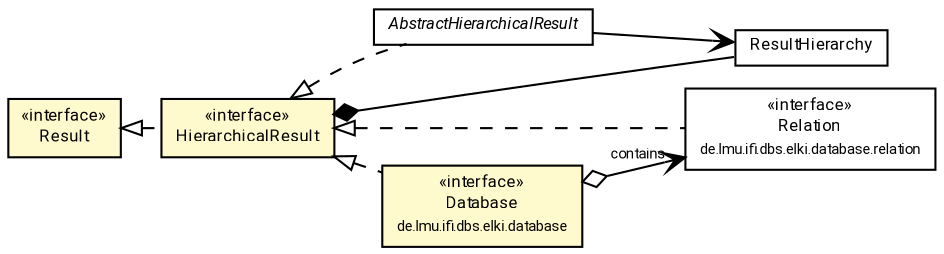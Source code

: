#!/usr/local/bin/dot
#
# Class diagram 
# Generated by UMLGraph version R5_7_2-60-g0e99a6 (http://www.spinellis.gr/umlgraph/)
#

digraph G {
	graph [fontnames="svg"]
	edge [fontname="Roboto",fontsize=7,labelfontname="Roboto",labelfontsize=7,color="black"];
	node [fontname="Roboto",fontcolor="black",fontsize=8,shape=plaintext,margin=0,width=0,height=0];
	nodesep=0.15;
	ranksep=0.25;
	rankdir=LR;
	// de.lmu.ifi.dbs.elki.result.Result
	c5029770 [label=<<table title="de.lmu.ifi.dbs.elki.result.Result" border="0" cellborder="1" cellspacing="0" cellpadding="2" bgcolor="LemonChiffon" href="Result.html" target="_parent">
		<tr><td><table border="0" cellspacing="0" cellpadding="1">
		<tr><td align="center" balign="center"> &#171;interface&#187; </td></tr>
		<tr><td align="center" balign="center"> <font face="Roboto">Result</font> </td></tr>
		</table></td></tr>
		</table>>, URL="Result.html"];
	// de.lmu.ifi.dbs.elki.result.AbstractHierarchicalResult
	c5029771 [label=<<table title="de.lmu.ifi.dbs.elki.result.AbstractHierarchicalResult" border="0" cellborder="1" cellspacing="0" cellpadding="2" href="AbstractHierarchicalResult.html" target="_parent">
		<tr><td><table border="0" cellspacing="0" cellpadding="1">
		<tr><td align="center" balign="center"> <font face="Roboto"><i>AbstractHierarchicalResult</i></font> </td></tr>
		</table></td></tr>
		</table>>, URL="AbstractHierarchicalResult.html"];
	// de.lmu.ifi.dbs.elki.result.HierarchicalResult
	c5029772 [label=<<table title="de.lmu.ifi.dbs.elki.result.HierarchicalResult" border="0" cellborder="1" cellspacing="0" cellpadding="2" bgcolor="lemonChiffon" href="HierarchicalResult.html" target="_parent">
		<tr><td><table border="0" cellspacing="0" cellpadding="1">
		<tr><td align="center" balign="center"> &#171;interface&#187; </td></tr>
		<tr><td align="center" balign="center"> <font face="Roboto">HierarchicalResult</font> </td></tr>
		</table></td></tr>
		</table>>, URL="HierarchicalResult.html"];
	// de.lmu.ifi.dbs.elki.result.ResultHierarchy
	c5029774 [label=<<table title="de.lmu.ifi.dbs.elki.result.ResultHierarchy" border="0" cellborder="1" cellspacing="0" cellpadding="2" href="ResultHierarchy.html" target="_parent">
		<tr><td><table border="0" cellspacing="0" cellpadding="1">
		<tr><td align="center" balign="center"> <font face="Roboto">ResultHierarchy</font> </td></tr>
		</table></td></tr>
		</table>>, URL="ResultHierarchy.html"];
	// de.lmu.ifi.dbs.elki.database.relation.Relation<O>
	c5029796 [label=<<table title="de.lmu.ifi.dbs.elki.database.relation.Relation" border="0" cellborder="1" cellspacing="0" cellpadding="2" href="../database/relation/Relation.html" target="_parent">
		<tr><td><table border="0" cellspacing="0" cellpadding="1">
		<tr><td align="center" balign="center"> &#171;interface&#187; </td></tr>
		<tr><td align="center" balign="center"> <font face="Roboto">Relation</font> </td></tr>
		<tr><td align="center" balign="center"> <font face="Roboto" point-size="7.0">de.lmu.ifi.dbs.elki.database.relation</font> </td></tr>
		</table></td></tr>
		</table>>, URL="../database/relation/Relation.html"];
	// de.lmu.ifi.dbs.elki.database.Database
	c5029798 [label=<<table title="de.lmu.ifi.dbs.elki.database.Database" border="0" cellborder="1" cellspacing="0" cellpadding="2" bgcolor="LemonChiffon" href="../database/Database.html" target="_parent">
		<tr><td><table border="0" cellspacing="0" cellpadding="1">
		<tr><td align="center" balign="center"> &#171;interface&#187; </td></tr>
		<tr><td align="center" balign="center"> <font face="Roboto">Database</font> </td></tr>
		<tr><td align="center" balign="center"> <font face="Roboto" point-size="7.0">de.lmu.ifi.dbs.elki.database</font> </td></tr>
		</table></td></tr>
		</table>>, URL="../database/Database.html"];
	// de.lmu.ifi.dbs.elki.result.AbstractHierarchicalResult implements de.lmu.ifi.dbs.elki.result.HierarchicalResult
	c5029772 -> c5029771 [arrowtail=empty,style=dashed,dir=back,weight=9];
	// de.lmu.ifi.dbs.elki.result.HierarchicalResult implements de.lmu.ifi.dbs.elki.result.Result
	c5029770 -> c5029772 [arrowtail=empty,style=dashed,dir=back,weight=9];
	// de.lmu.ifi.dbs.elki.result.HierarchicalResult composed de.lmu.ifi.dbs.elki.result.ResultHierarchy
	c5029772 -> c5029774 [arrowhead=none,arrowtail=diamond,dir=back,weight=6];
	// de.lmu.ifi.dbs.elki.database.relation.Relation<O> implements de.lmu.ifi.dbs.elki.result.HierarchicalResult
	c5029772 -> c5029796 [arrowtail=empty,style=dashed,dir=back,weight=9];
	// de.lmu.ifi.dbs.elki.database.Database implements de.lmu.ifi.dbs.elki.result.HierarchicalResult
	c5029772 -> c5029798 [arrowtail=empty,style=dashed,dir=back,weight=9];
	// de.lmu.ifi.dbs.elki.database.Database navhas de.lmu.ifi.dbs.elki.database.relation.Relation<O>
	c5029798 -> c5029796 [arrowhead=open,arrowtail=ediamond,dir=both,weight=3,label="contains"];
	// de.lmu.ifi.dbs.elki.result.AbstractHierarchicalResult navassoc de.lmu.ifi.dbs.elki.result.ResultHierarchy
	c5029771 -> c5029774 [arrowhead=open,weight=1];
}

